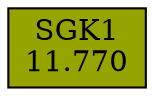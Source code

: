 digraph real_test_new_y {
N_2156 [shape = box, style = filled, fillcolor = "#96a400", label = "SGK1\n11.770"];
}
